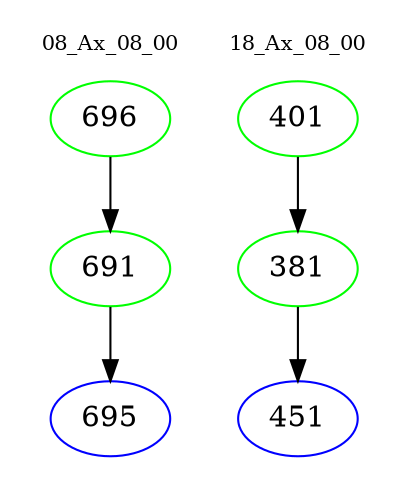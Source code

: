 digraph{
subgraph cluster_0 {
color = white
label = "08_Ax_08_00";
fontsize=10;
T0_696 [label="696", color="green"]
T0_696 -> T0_691 [color="black"]
T0_691 [label="691", color="green"]
T0_691 -> T0_695 [color="black"]
T0_695 [label="695", color="blue"]
}
subgraph cluster_1 {
color = white
label = "18_Ax_08_00";
fontsize=10;
T1_401 [label="401", color="green"]
T1_401 -> T1_381 [color="black"]
T1_381 [label="381", color="green"]
T1_381 -> T1_451 [color="black"]
T1_451 [label="451", color="blue"]
}
}
